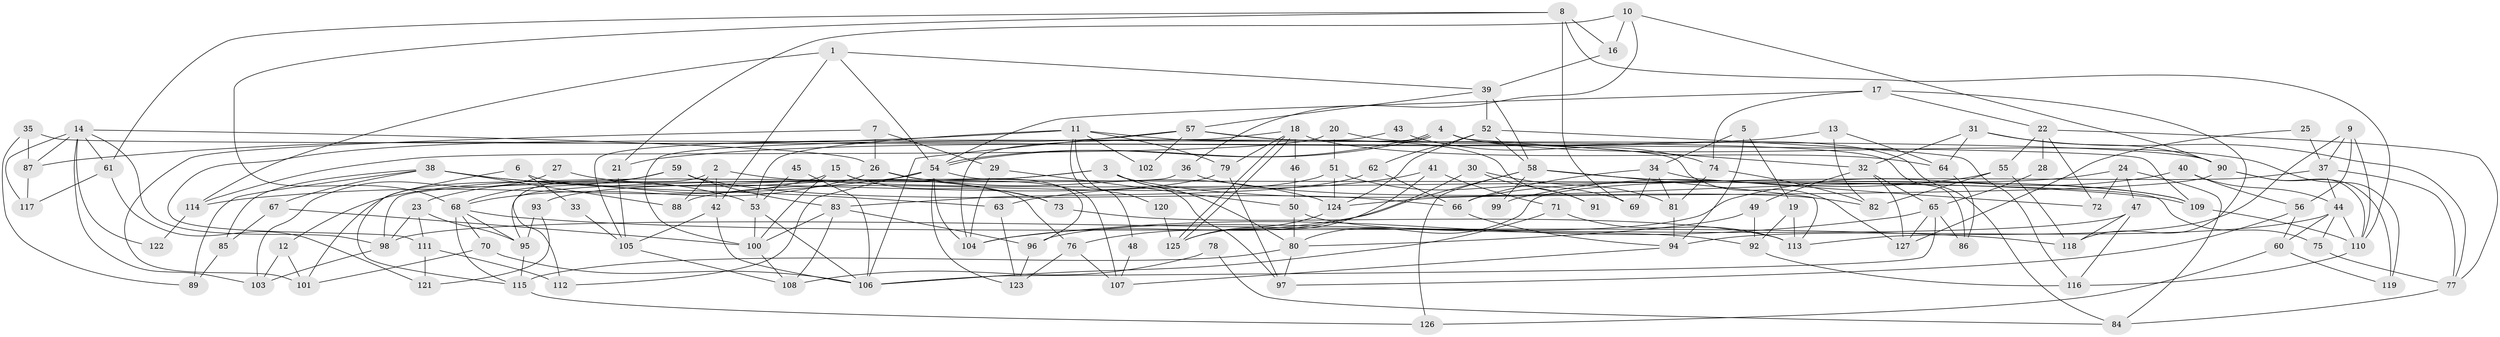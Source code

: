 // coarse degree distribution, {9: 0.012048192771084338, 5: 0.25301204819277107, 6: 0.1566265060240964, 7: 0.07228915662650602, 3: 0.18072289156626506, 8: 0.03614457831325301, 10: 0.03614457831325301, 4: 0.12048192771084337, 2: 0.12048192771084337, 11: 0.012048192771084338}
// Generated by graph-tools (version 1.1) at 2025/52/02/27/25 19:52:06]
// undirected, 127 vertices, 254 edges
graph export_dot {
graph [start="1"]
  node [color=gray90,style=filled];
  1;
  2;
  3;
  4;
  5;
  6;
  7;
  8;
  9;
  10;
  11;
  12;
  13;
  14;
  15;
  16;
  17;
  18;
  19;
  20;
  21;
  22;
  23;
  24;
  25;
  26;
  27;
  28;
  29;
  30;
  31;
  32;
  33;
  34;
  35;
  36;
  37;
  38;
  39;
  40;
  41;
  42;
  43;
  44;
  45;
  46;
  47;
  48;
  49;
  50;
  51;
  52;
  53;
  54;
  55;
  56;
  57;
  58;
  59;
  60;
  61;
  62;
  63;
  64;
  65;
  66;
  67;
  68;
  69;
  70;
  71;
  72;
  73;
  74;
  75;
  76;
  77;
  78;
  79;
  80;
  81;
  82;
  83;
  84;
  85;
  86;
  87;
  88;
  89;
  90;
  91;
  92;
  93;
  94;
  95;
  96;
  97;
  98;
  99;
  100;
  101;
  102;
  103;
  104;
  105;
  106;
  107;
  108;
  109;
  110;
  111;
  112;
  113;
  114;
  115;
  116;
  117;
  118;
  119;
  120;
  121;
  122;
  123;
  124;
  125;
  126;
  127;
  1 -- 54;
  1 -- 39;
  1 -- 42;
  1 -- 114;
  2 -- 109;
  2 -- 112;
  2 -- 42;
  2 -- 88;
  3 -- 97;
  3 -- 95;
  3 -- 12;
  3 -- 80;
  3 -- 109;
  4 -- 54;
  4 -- 54;
  4 -- 84;
  4 -- 32;
  4 -- 105;
  4 -- 119;
  5 -- 34;
  5 -- 19;
  5 -- 94;
  6 -- 115;
  6 -- 76;
  6 -- 33;
  7 -- 26;
  7 -- 101;
  7 -- 29;
  8 -- 110;
  8 -- 16;
  8 -- 61;
  8 -- 68;
  8 -- 69;
  9 -- 37;
  9 -- 110;
  9 -- 56;
  9 -- 113;
  10 -- 36;
  10 -- 90;
  10 -- 16;
  10 -- 21;
  11 -- 53;
  11 -- 79;
  11 -- 48;
  11 -- 87;
  11 -- 91;
  11 -- 102;
  11 -- 120;
  12 -- 103;
  12 -- 101;
  13 -- 64;
  13 -- 21;
  13 -- 82;
  14 -- 87;
  14 -- 61;
  14 -- 26;
  14 -- 98;
  14 -- 103;
  14 -- 117;
  14 -- 122;
  15 -- 96;
  15 -- 100;
  15 -- 23;
  15 -- 73;
  16 -- 39;
  17 -- 118;
  17 -- 54;
  17 -- 22;
  17 -- 74;
  18 -- 125;
  18 -- 125;
  18 -- 100;
  18 -- 46;
  18 -- 64;
  18 -- 79;
  19 -- 113;
  19 -- 92;
  20 -- 114;
  20 -- 86;
  20 -- 51;
  21 -- 105;
  22 -- 77;
  22 -- 28;
  22 -- 55;
  22 -- 72;
  23 -- 95;
  23 -- 98;
  23 -- 111;
  24 -- 66;
  24 -- 47;
  24 -- 72;
  24 -- 84;
  25 -- 127;
  25 -- 37;
  26 -- 68;
  26 -- 107;
  26 -- 124;
  27 -- 73;
  27 -- 103;
  28 -- 65;
  29 -- 104;
  29 -- 50;
  30 -- 81;
  30 -- 76;
  30 -- 91;
  31 -- 90;
  31 -- 32;
  31 -- 64;
  31 -- 77;
  32 -- 65;
  32 -- 49;
  32 -- 127;
  33 -- 105;
  34 -- 72;
  34 -- 69;
  34 -- 66;
  34 -- 81;
  35 -- 87;
  35 -- 109;
  35 -- 89;
  36 -- 98;
  36 -- 82;
  37 -- 80;
  37 -- 77;
  37 -- 44;
  38 -- 53;
  38 -- 67;
  38 -- 63;
  38 -- 85;
  38 -- 88;
  38 -- 89;
  39 -- 57;
  39 -- 58;
  39 -- 52;
  40 -- 56;
  40 -- 44;
  40 -- 96;
  41 -- 125;
  41 -- 71;
  41 -- 63;
  42 -- 105;
  42 -- 106;
  43 -- 104;
  43 -- 74;
  44 -- 110;
  44 -- 60;
  44 -- 75;
  44 -- 94;
  45 -- 53;
  45 -- 106;
  46 -- 50;
  47 -- 98;
  47 -- 118;
  47 -- 116;
  48 -- 107;
  49 -- 92;
  49 -- 80;
  50 -- 80;
  50 -- 92;
  51 -- 88;
  51 -- 69;
  51 -- 124;
  52 -- 124;
  52 -- 58;
  52 -- 62;
  52 -- 116;
  53 -- 100;
  53 -- 106;
  54 -- 123;
  54 -- 75;
  54 -- 104;
  54 -- 112;
  54 -- 114;
  55 -- 82;
  55 -- 99;
  55 -- 118;
  56 -- 60;
  56 -- 97;
  57 -- 90;
  57 -- 106;
  57 -- 102;
  57 -- 111;
  57 -- 127;
  58 -- 104;
  58 -- 99;
  58 -- 109;
  58 -- 113;
  58 -- 126;
  59 -- 68;
  59 -- 66;
  59 -- 83;
  59 -- 101;
  60 -- 119;
  60 -- 126;
  61 -- 121;
  61 -- 117;
  62 -- 66;
  62 -- 83;
  63 -- 123;
  64 -- 86;
  65 -- 127;
  65 -- 106;
  65 -- 86;
  65 -- 104;
  66 -- 94;
  67 -- 85;
  67 -- 100;
  68 -- 115;
  68 -- 70;
  68 -- 95;
  68 -- 118;
  70 -- 101;
  70 -- 106;
  71 -- 113;
  71 -- 106;
  73 -- 113;
  74 -- 81;
  74 -- 82;
  75 -- 77;
  76 -- 107;
  76 -- 123;
  77 -- 84;
  78 -- 84;
  78 -- 108;
  79 -- 97;
  79 -- 93;
  80 -- 97;
  80 -- 115;
  81 -- 94;
  83 -- 96;
  83 -- 100;
  83 -- 108;
  85 -- 89;
  87 -- 117;
  90 -- 124;
  90 -- 110;
  90 -- 119;
  92 -- 116;
  93 -- 95;
  93 -- 121;
  94 -- 107;
  95 -- 115;
  96 -- 123;
  98 -- 103;
  100 -- 108;
  105 -- 108;
  109 -- 110;
  110 -- 116;
  111 -- 112;
  111 -- 121;
  114 -- 122;
  115 -- 126;
  120 -- 125;
  124 -- 125;
}
